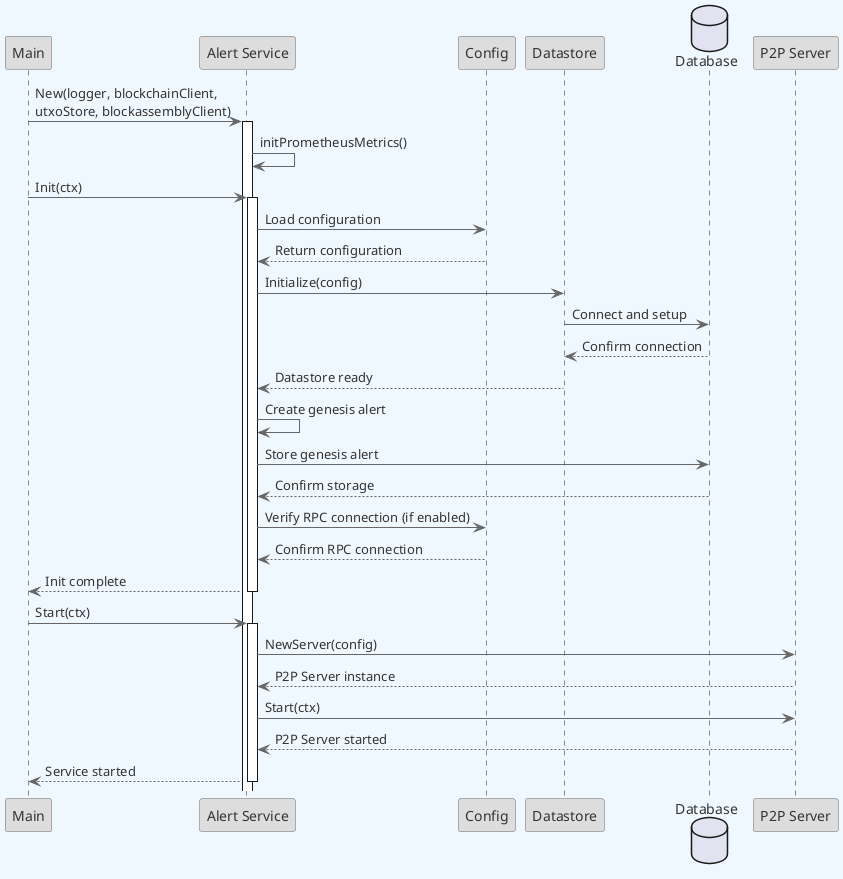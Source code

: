 @startuml
skinparam backgroundColor #F0F8FF
skinparam defaultFontColor #333333
skinparam arrowColor #666666

' Define borders for all elements
skinparam entity {
  BorderColor #666666
  BackgroundColor #DDDDDD
}

skinparam control {
  BorderColor #666666
  BackgroundColor #DDDDDD
}

skinparam participant {
  BorderColor #666666
  BackgroundColor #DDDDDD
}



participant "Main" as Main
participant "Alert Service" as AlertService
participant "Config" as Config
participant "Datastore" as Datastore
database "Database" as DB
participant "P2P Server" as P2PServer

Main -> AlertService: New(logger, blockchainClient,\nutxoStore, blockassemblyClient)
activate AlertService

AlertService -> AlertService: initPrometheusMetrics()

Main -> AlertService: Init(ctx)
activate AlertService

AlertService -> Config: Load configuration
Config --> AlertService: Return configuration

AlertService -> Datastore: Initialize(config)
Datastore -> DB: Connect and setup
DB --> Datastore: Confirm connection
Datastore --> AlertService: Datastore ready

AlertService -> AlertService: Create genesis alert
AlertService -> DB: Store genesis alert
DB --> AlertService: Confirm storage

AlertService -> Config: Verify RPC connection (if enabled)
Config --> AlertService: Confirm RPC connection

AlertService --> Main: Init complete
deactivate AlertService

Main -> AlertService: Start(ctx)
activate AlertService

AlertService -> P2PServer: NewServer(config)
P2PServer --> AlertService: P2P Server instance

AlertService -> P2PServer: Start(ctx)
P2PServer --> AlertService: P2P Server started

AlertService --> Main: Service started
deactivate AlertService

@enduml
